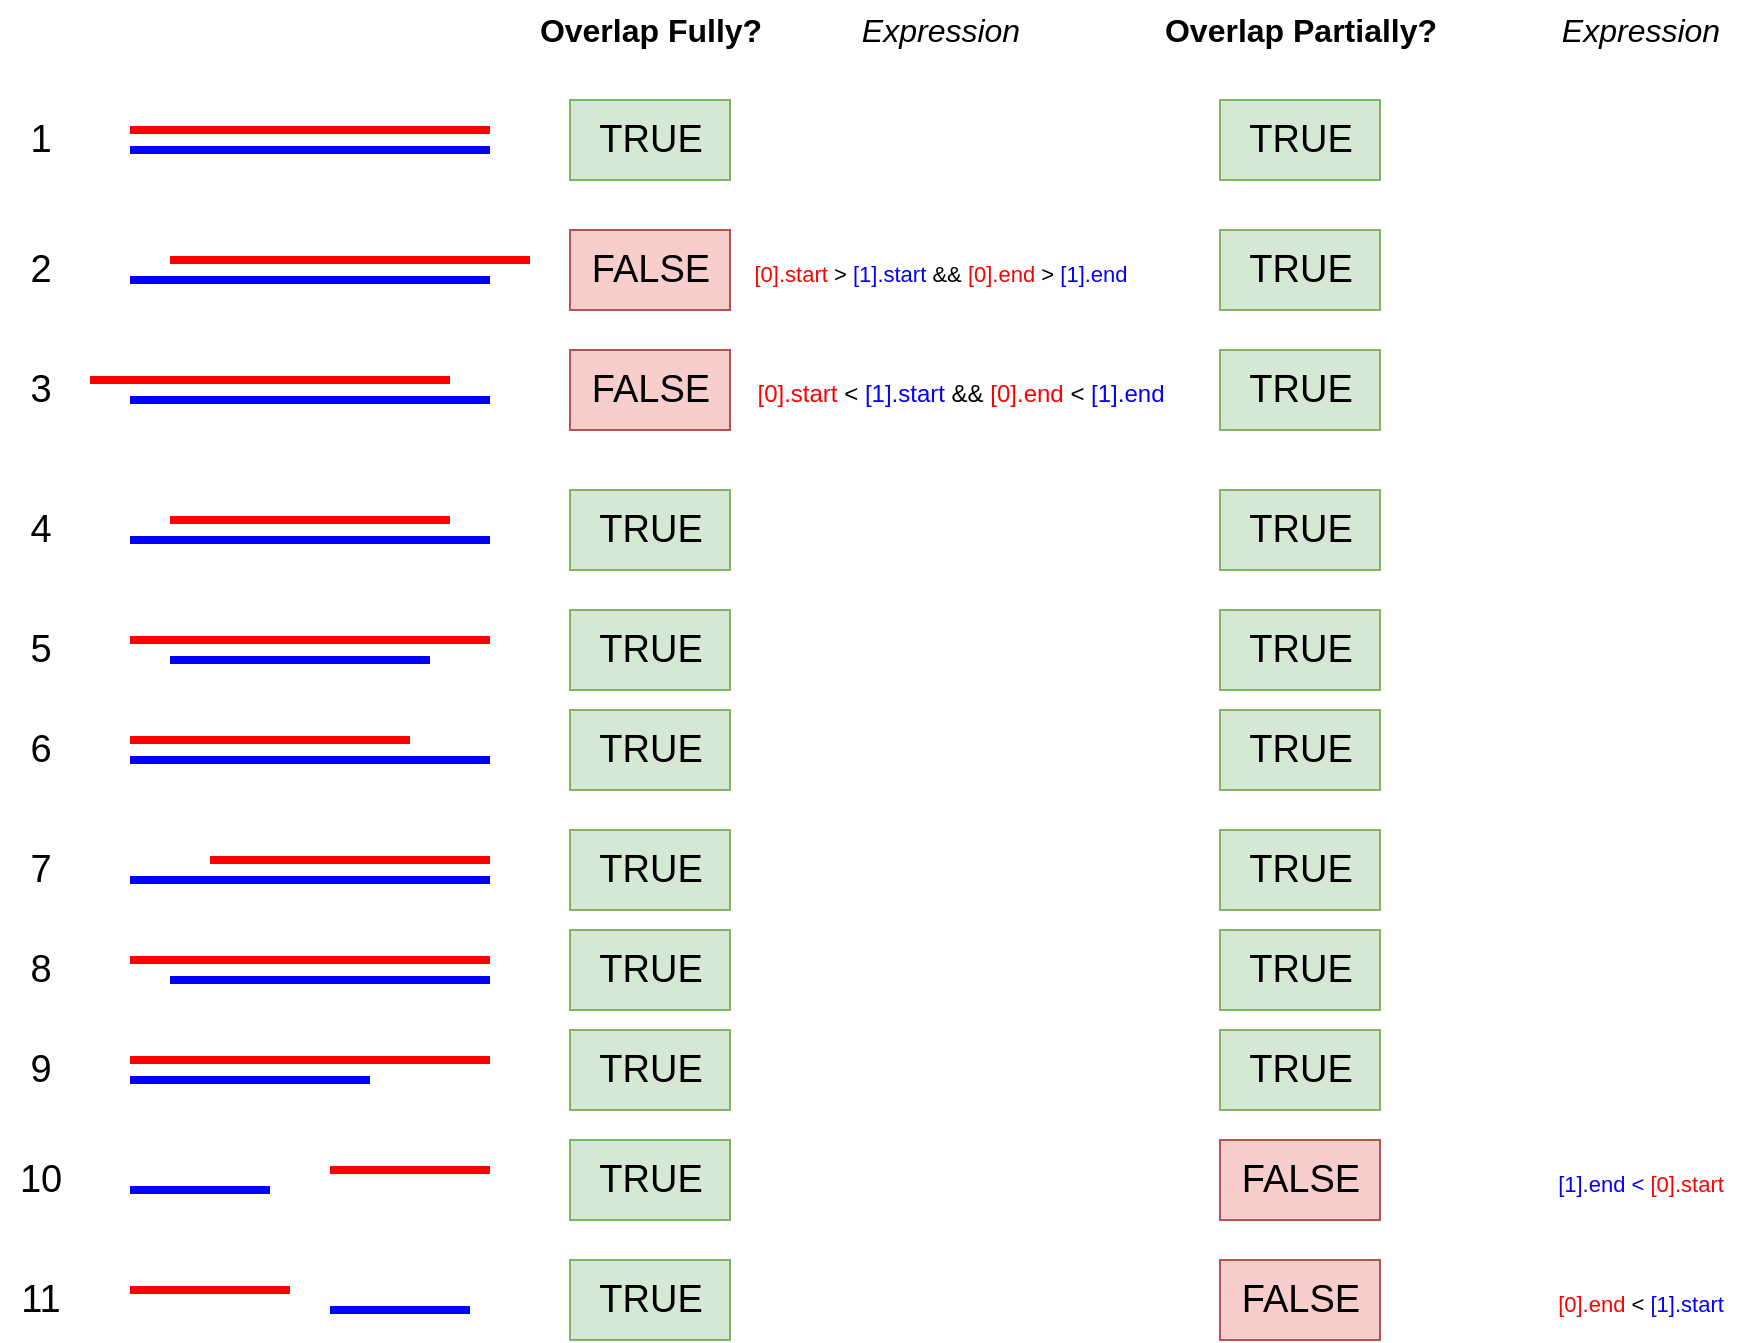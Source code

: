 <mxfile version="20.5.1" type="device"><diagram id="EP3ykAIf1twnR9adJXTE" name="Page-1"><mxGraphModel dx="1248" dy="732" grid="1" gridSize="10" guides="1" tooltips="1" connect="1" arrows="1" fold="1" page="0" pageScale="1" pageWidth="850" pageHeight="1100" math="0" shadow="0"><root><mxCell id="0"/><mxCell id="1" parent="0"/><mxCell id="q00KCQ-zQJud1KI16jpm-1" value="" style="endArrow=none;html=1;rounded=0;strokeWidth=4;strokeColor=#FF0000;" edge="1" parent="1"><mxGeometry width="50" height="50" relative="1" as="geometry"><mxPoint x="150" y="135" as="sourcePoint"/><mxPoint x="330" y="135" as="targetPoint"/></mxGeometry></mxCell><mxCell id="q00KCQ-zQJud1KI16jpm-2" value="" style="endArrow=none;html=1;rounded=0;strokeWidth=4;strokeColor=#0000FF;" edge="1" parent="1"><mxGeometry width="50" height="50" relative="1" as="geometry"><mxPoint x="150" y="145" as="sourcePoint"/><mxPoint x="330" y="145" as="targetPoint"/></mxGeometry></mxCell><mxCell id="q00KCQ-zQJud1KI16jpm-3" value="1" style="text;html=1;align=center;verticalAlign=middle;resizable=0;points=[];autosize=1;strokeColor=none;fillColor=none;fontSize=19;" vertex="1" parent="1"><mxGeometry x="90" y="120" width="30" height="40" as="geometry"/></mxCell><mxCell id="q00KCQ-zQJud1KI16jpm-4" value="" style="endArrow=none;html=1;rounded=0;strokeWidth=4;strokeColor=#FF0000;" edge="1" parent="1"><mxGeometry width="50" height="50" relative="1" as="geometry"><mxPoint x="170" y="200" as="sourcePoint"/><mxPoint x="350" y="200" as="targetPoint"/></mxGeometry></mxCell><mxCell id="q00KCQ-zQJud1KI16jpm-5" value="" style="endArrow=none;html=1;rounded=0;strokeWidth=4;strokeColor=#0000FF;" edge="1" parent="1"><mxGeometry width="50" height="50" relative="1" as="geometry"><mxPoint x="150" y="210" as="sourcePoint"/><mxPoint x="330" y="210" as="targetPoint"/></mxGeometry></mxCell><mxCell id="q00KCQ-zQJud1KI16jpm-6" value="2" style="text;html=1;align=center;verticalAlign=middle;resizable=0;points=[];autosize=1;strokeColor=none;fillColor=none;fontSize=19;" vertex="1" parent="1"><mxGeometry x="90" y="185" width="30" height="40" as="geometry"/></mxCell><mxCell id="q00KCQ-zQJud1KI16jpm-11" value="" style="endArrow=none;html=1;rounded=0;strokeWidth=4;strokeColor=#FF0000;" edge="1" parent="1"><mxGeometry width="50" height="50" relative="1" as="geometry"><mxPoint x="130" y="260" as="sourcePoint"/><mxPoint x="310" y="260" as="targetPoint"/></mxGeometry></mxCell><mxCell id="q00KCQ-zQJud1KI16jpm-12" value="" style="endArrow=none;html=1;rounded=0;strokeWidth=4;strokeColor=#0000FF;" edge="1" parent="1"><mxGeometry width="50" height="50" relative="1" as="geometry"><mxPoint x="150" y="270" as="sourcePoint"/><mxPoint x="330" y="270" as="targetPoint"/></mxGeometry></mxCell><mxCell id="q00KCQ-zQJud1KI16jpm-13" value="3" style="text;html=1;align=center;verticalAlign=middle;resizable=0;points=[];autosize=1;strokeColor=none;fillColor=none;fontSize=19;" vertex="1" parent="1"><mxGeometry x="90" y="245" width="30" height="40" as="geometry"/></mxCell><mxCell id="q00KCQ-zQJud1KI16jpm-20" value="" style="endArrow=none;html=1;rounded=0;strokeWidth=4;strokeColor=#FF0000;" edge="1" parent="1"><mxGeometry width="50" height="50" relative="1" as="geometry"><mxPoint x="170" y="330" as="sourcePoint"/><mxPoint x="310" y="330" as="targetPoint"/></mxGeometry></mxCell><mxCell id="q00KCQ-zQJud1KI16jpm-21" value="" style="endArrow=none;html=1;rounded=0;strokeWidth=4;strokeColor=#0000FF;" edge="1" parent="1"><mxGeometry width="50" height="50" relative="1" as="geometry"><mxPoint x="150" y="340" as="sourcePoint"/><mxPoint x="330" y="340" as="targetPoint"/></mxGeometry></mxCell><mxCell id="q00KCQ-zQJud1KI16jpm-22" value="4" style="text;html=1;align=center;verticalAlign=middle;resizable=0;points=[];autosize=1;strokeColor=none;fillColor=none;fontSize=19;" vertex="1" parent="1"><mxGeometry x="90" y="315" width="30" height="40" as="geometry"/></mxCell><mxCell id="q00KCQ-zQJud1KI16jpm-26" value="" style="endArrow=none;html=1;rounded=0;strokeWidth=4;strokeColor=#FF0000;" edge="1" parent="1"><mxGeometry width="50" height="50" relative="1" as="geometry"><mxPoint x="150" y="390" as="sourcePoint"/><mxPoint x="330" y="390" as="targetPoint"/></mxGeometry></mxCell><mxCell id="q00KCQ-zQJud1KI16jpm-27" value="" style="endArrow=none;html=1;rounded=0;strokeWidth=4;strokeColor=#0000FF;" edge="1" parent="1"><mxGeometry width="50" height="50" relative="1" as="geometry"><mxPoint x="170" y="400" as="sourcePoint"/><mxPoint x="300" y="400" as="targetPoint"/></mxGeometry></mxCell><mxCell id="q00KCQ-zQJud1KI16jpm-28" value="5" style="text;html=1;align=center;verticalAlign=middle;resizable=0;points=[];autosize=1;strokeColor=none;fillColor=none;fontSize=19;" vertex="1" parent="1"><mxGeometry x="90" y="375" width="30" height="40" as="geometry"/></mxCell><mxCell id="q00KCQ-zQJud1KI16jpm-29" value="" style="endArrow=none;html=1;rounded=0;strokeWidth=4;strokeColor=#FF0000;" edge="1" parent="1"><mxGeometry width="50" height="50" relative="1" as="geometry"><mxPoint x="150" y="440" as="sourcePoint"/><mxPoint x="290" y="440" as="targetPoint"/></mxGeometry></mxCell><mxCell id="q00KCQ-zQJud1KI16jpm-30" value="" style="endArrow=none;html=1;rounded=0;strokeWidth=4;strokeColor=#0000FF;" edge="1" parent="1"><mxGeometry width="50" height="50" relative="1" as="geometry"><mxPoint x="150" y="450" as="sourcePoint"/><mxPoint x="330" y="450" as="targetPoint"/></mxGeometry></mxCell><mxCell id="q00KCQ-zQJud1KI16jpm-31" value="6" style="text;html=1;align=center;verticalAlign=middle;resizable=0;points=[];autosize=1;strokeColor=none;fillColor=none;fontSize=19;" vertex="1" parent="1"><mxGeometry x="90" y="425" width="30" height="40" as="geometry"/></mxCell><mxCell id="q00KCQ-zQJud1KI16jpm-35" value="" style="endArrow=none;html=1;rounded=0;strokeWidth=4;strokeColor=#FF0000;" edge="1" parent="1"><mxGeometry width="50" height="50" relative="1" as="geometry"><mxPoint x="190" y="500" as="sourcePoint"/><mxPoint x="330" y="500" as="targetPoint"/></mxGeometry></mxCell><mxCell id="q00KCQ-zQJud1KI16jpm-36" value="" style="endArrow=none;html=1;rounded=0;strokeWidth=4;strokeColor=#0000FF;" edge="1" parent="1"><mxGeometry width="50" height="50" relative="1" as="geometry"><mxPoint x="150" y="510" as="sourcePoint"/><mxPoint x="330" y="510" as="targetPoint"/></mxGeometry></mxCell><mxCell id="q00KCQ-zQJud1KI16jpm-37" value="7" style="text;html=1;align=center;verticalAlign=middle;resizable=0;points=[];autosize=1;strokeColor=none;fillColor=none;fontSize=19;" vertex="1" parent="1"><mxGeometry x="90" y="485" width="30" height="40" as="geometry"/></mxCell><mxCell id="q00KCQ-zQJud1KI16jpm-38" value="" style="endArrow=none;html=1;rounded=0;strokeWidth=4;strokeColor=#FF0000;" edge="1" parent="1"><mxGeometry width="50" height="50" relative="1" as="geometry"><mxPoint x="150" y="550" as="sourcePoint"/><mxPoint x="330" y="550" as="targetPoint"/></mxGeometry></mxCell><mxCell id="q00KCQ-zQJud1KI16jpm-39" value="" style="endArrow=none;html=1;rounded=0;strokeWidth=4;strokeColor=#0000FF;" edge="1" parent="1"><mxGeometry width="50" height="50" relative="1" as="geometry"><mxPoint x="170" y="560" as="sourcePoint"/><mxPoint x="330" y="560" as="targetPoint"/></mxGeometry></mxCell><mxCell id="q00KCQ-zQJud1KI16jpm-40" value="8" style="text;html=1;align=center;verticalAlign=middle;resizable=0;points=[];autosize=1;strokeColor=none;fillColor=none;fontSize=19;" vertex="1" parent="1"><mxGeometry x="90" y="535" width="30" height="40" as="geometry"/></mxCell><mxCell id="q00KCQ-zQJud1KI16jpm-41" value="" style="endArrow=none;html=1;rounded=0;strokeWidth=4;strokeColor=#FF0000;" edge="1" parent="1"><mxGeometry width="50" height="50" relative="1" as="geometry"><mxPoint x="150" y="600" as="sourcePoint"/><mxPoint x="330" y="600" as="targetPoint"/></mxGeometry></mxCell><mxCell id="q00KCQ-zQJud1KI16jpm-42" value="" style="endArrow=none;html=1;rounded=0;strokeWidth=4;strokeColor=#0000FF;" edge="1" parent="1"><mxGeometry width="50" height="50" relative="1" as="geometry"><mxPoint x="150" y="610" as="sourcePoint"/><mxPoint x="270" y="610" as="targetPoint"/></mxGeometry></mxCell><mxCell id="q00KCQ-zQJud1KI16jpm-43" value="9" style="text;html=1;align=center;verticalAlign=middle;resizable=0;points=[];autosize=1;strokeColor=none;fillColor=none;fontSize=19;" vertex="1" parent="1"><mxGeometry x="90" y="585" width="30" height="40" as="geometry"/></mxCell><mxCell id="q00KCQ-zQJud1KI16jpm-44" value="TRUE" style="text;html=1;align=center;verticalAlign=middle;resizable=0;points=[];autosize=1;strokeColor=#82b366;fillColor=#d5e8d4;fontSize=19;" vertex="1" parent="1"><mxGeometry x="370" y="120" width="80" height="40" as="geometry"/></mxCell><mxCell id="q00KCQ-zQJud1KI16jpm-48" value="FALSE" style="text;html=1;align=center;verticalAlign=middle;resizable=0;points=[];autosize=1;strokeColor=#b85450;fillColor=#f8cecc;fontSize=19;" vertex="1" parent="1"><mxGeometry x="370" y="185" width="80" height="40" as="geometry"/></mxCell><mxCell id="q00KCQ-zQJud1KI16jpm-49" value="FALSE" style="text;html=1;align=center;verticalAlign=middle;resizable=0;points=[];autosize=1;strokeColor=#b85450;fillColor=#f8cecc;fontSize=19;" vertex="1" parent="1"><mxGeometry x="370" y="245" width="80" height="40" as="geometry"/></mxCell><mxCell id="q00KCQ-zQJud1KI16jpm-51" value="TRUE" style="text;html=1;align=center;verticalAlign=middle;resizable=0;points=[];autosize=1;strokeColor=#82b366;fillColor=#d5e8d4;fontSize=19;" vertex="1" parent="1"><mxGeometry x="370" y="315" width="80" height="40" as="geometry"/></mxCell><mxCell id="q00KCQ-zQJud1KI16jpm-52" value="TRUE" style="text;html=1;align=center;verticalAlign=middle;resizable=0;points=[];autosize=1;strokeColor=#82b366;fillColor=#d5e8d4;fontSize=19;" vertex="1" parent="1"><mxGeometry x="370" y="375" width="80" height="40" as="geometry"/></mxCell><mxCell id="q00KCQ-zQJud1KI16jpm-53" value="TRUE" style="text;html=1;align=center;verticalAlign=middle;resizable=0;points=[];autosize=1;strokeColor=#82b366;fillColor=#d5e8d4;fontSize=19;" vertex="1" parent="1"><mxGeometry x="370" y="425" width="80" height="40" as="geometry"/></mxCell><mxCell id="q00KCQ-zQJud1KI16jpm-54" value="TRUE" style="text;html=1;align=center;verticalAlign=middle;resizable=0;points=[];autosize=1;strokeColor=#82b366;fillColor=#d5e8d4;fontSize=19;" vertex="1" parent="1"><mxGeometry x="370" y="485" width="80" height="40" as="geometry"/></mxCell><mxCell id="q00KCQ-zQJud1KI16jpm-55" value="TRUE" style="text;html=1;align=center;verticalAlign=middle;resizable=0;points=[];autosize=1;strokeColor=#82b366;fillColor=#d5e8d4;fontSize=19;" vertex="1" parent="1"><mxGeometry x="370" y="535" width="80" height="40" as="geometry"/></mxCell><mxCell id="q00KCQ-zQJud1KI16jpm-56" value="TRUE" style="text;html=1;align=center;verticalAlign=middle;resizable=0;points=[];autosize=1;strokeColor=#82b366;fillColor=#d5e8d4;fontSize=19;" vertex="1" parent="1"><mxGeometry x="370" y="585" width="80" height="40" as="geometry"/></mxCell><mxCell id="q00KCQ-zQJud1KI16jpm-57" value="&lt;font style=&quot;font-size: 11px;&quot;&gt;&lt;font style=&quot;font-size: 11px;&quot; color=&quot;#FF0000&quot;&gt;[0].start &lt;/font&gt;&lt;font style=&quot;font-size: 11px;&quot;&gt;&amp;gt; &lt;font style=&quot;font-size: 11px;&quot; color=&quot;#0000FF&quot;&gt;[1].start&lt;/font&gt; &amp;amp;&amp;amp; &lt;font style=&quot;font-size: 11px;&quot; color=&quot;#FF0000&quot;&gt;[0].end&lt;/font&gt; &amp;gt; &lt;font style=&quot;font-size: 11px;&quot; color=&quot;#0000FF&quot;&gt;[1].end&lt;/font&gt;&lt;/font&gt;&lt;br&gt;&lt;/font&gt;" style="text;html=1;align=center;verticalAlign=middle;resizable=0;points=[];autosize=1;strokeColor=none;fillColor=none;fontSize=19;" vertex="1" parent="1"><mxGeometry x="450" y="185" width="210" height="40" as="geometry"/></mxCell><mxCell id="q00KCQ-zQJud1KI16jpm-58" value="&lt;font style=&quot;font-size: 12px;&quot;&gt;&lt;font style=&quot;font-size: 12px;&quot; color=&quot;#FF0000&quot;&gt;[0].start &lt;/font&gt;&amp;lt; &lt;font style=&quot;font-size: 12px;&quot; color=&quot;#0000FF&quot;&gt;[1].start&lt;/font&gt; &amp;amp;&amp;amp; &lt;font style=&quot;font-size: 12px;&quot; color=&quot;#FF0000&quot;&gt;[0].end&lt;/font&gt; &amp;lt; &lt;font style=&quot;font-size: 12px;&quot; color=&quot;#0000FF&quot;&gt;[1].end&lt;/font&gt;&lt;br&gt;&lt;/font&gt;" style="text;html=1;align=center;verticalAlign=middle;resizable=0;points=[];autosize=1;strokeColor=none;fillColor=none;fontSize=19;" vertex="1" parent="1"><mxGeometry x="450" y="245" width="230" height="40" as="geometry"/></mxCell><mxCell id="q00KCQ-zQJud1KI16jpm-59" value="Overlap Fully?" style="text;html=1;align=center;verticalAlign=middle;resizable=0;points=[];autosize=1;strokeColor=none;fillColor=none;fontSize=16;fontColor=#000000;fontStyle=1" vertex="1" parent="1"><mxGeometry x="345" y="70" width="130" height="30" as="geometry"/></mxCell><mxCell id="q00KCQ-zQJud1KI16jpm-60" value="Overlap Partially?" style="text;html=1;align=center;verticalAlign=middle;resizable=0;points=[];autosize=1;strokeColor=none;fillColor=none;fontSize=16;fontColor=#000000;fontStyle=1" vertex="1" parent="1"><mxGeometry x="655" y="70" width="160" height="30" as="geometry"/></mxCell><mxCell id="q00KCQ-zQJud1KI16jpm-61" value="TRUE" style="text;html=1;align=center;verticalAlign=middle;resizable=0;points=[];autosize=1;strokeColor=#82b366;fillColor=#d5e8d4;fontSize=19;" vertex="1" parent="1"><mxGeometry x="695" y="120" width="80" height="40" as="geometry"/></mxCell><mxCell id="q00KCQ-zQJud1KI16jpm-64" value="TRUE" style="text;html=1;align=center;verticalAlign=middle;resizable=0;points=[];autosize=1;strokeColor=#82b366;fillColor=#d5e8d4;fontSize=19;" vertex="1" parent="1"><mxGeometry x="695" y="315" width="80" height="40" as="geometry"/></mxCell><mxCell id="q00KCQ-zQJud1KI16jpm-65" value="TRUE" style="text;html=1;align=center;verticalAlign=middle;resizable=0;points=[];autosize=1;strokeColor=#82b366;fillColor=#d5e8d4;fontSize=19;" vertex="1" parent="1"><mxGeometry x="695" y="375" width="80" height="40" as="geometry"/></mxCell><mxCell id="q00KCQ-zQJud1KI16jpm-66" value="TRUE" style="text;html=1;align=center;verticalAlign=middle;resizable=0;points=[];autosize=1;strokeColor=#82b366;fillColor=#d5e8d4;fontSize=19;" vertex="1" parent="1"><mxGeometry x="695" y="425" width="80" height="40" as="geometry"/></mxCell><mxCell id="q00KCQ-zQJud1KI16jpm-67" value="TRUE" style="text;html=1;align=center;verticalAlign=middle;resizable=0;points=[];autosize=1;strokeColor=#82b366;fillColor=#d5e8d4;fontSize=19;" vertex="1" parent="1"><mxGeometry x="695" y="485" width="80" height="40" as="geometry"/></mxCell><mxCell id="q00KCQ-zQJud1KI16jpm-68" value="TRUE" style="text;html=1;align=center;verticalAlign=middle;resizable=0;points=[];autosize=1;strokeColor=#82b366;fillColor=#d5e8d4;fontSize=19;" vertex="1" parent="1"><mxGeometry x="695" y="535" width="80" height="40" as="geometry"/></mxCell><mxCell id="q00KCQ-zQJud1KI16jpm-69" value="TRUE" style="text;html=1;align=center;verticalAlign=middle;resizable=0;points=[];autosize=1;strokeColor=#82b366;fillColor=#d5e8d4;fontSize=19;" vertex="1" parent="1"><mxGeometry x="695" y="585" width="80" height="40" as="geometry"/></mxCell><mxCell id="q00KCQ-zQJud1KI16jpm-70" value="" style="endArrow=none;html=1;rounded=0;strokeWidth=4;strokeColor=#FF0000;" edge="1" parent="1"><mxGeometry width="50" height="50" relative="1" as="geometry"><mxPoint x="250" y="655" as="sourcePoint"/><mxPoint x="330" y="655" as="targetPoint"/></mxGeometry></mxCell><mxCell id="q00KCQ-zQJud1KI16jpm-71" value="" style="endArrow=none;html=1;rounded=0;strokeWidth=4;strokeColor=#0000FF;" edge="1" parent="1"><mxGeometry width="50" height="50" relative="1" as="geometry"><mxPoint x="150" y="665" as="sourcePoint"/><mxPoint x="220" y="665" as="targetPoint"/></mxGeometry></mxCell><mxCell id="q00KCQ-zQJud1KI16jpm-72" value="10" style="text;html=1;align=center;verticalAlign=middle;resizable=0;points=[];autosize=1;strokeColor=none;fillColor=none;fontSize=19;" vertex="1" parent="1"><mxGeometry x="85" y="640" width="40" height="40" as="geometry"/></mxCell><mxCell id="q00KCQ-zQJud1KI16jpm-73" value="TRUE" style="text;html=1;align=center;verticalAlign=middle;resizable=0;points=[];autosize=1;strokeColor=#82b366;fillColor=#d5e8d4;fontSize=19;" vertex="1" parent="1"><mxGeometry x="370" y="640" width="80" height="40" as="geometry"/></mxCell><mxCell id="q00KCQ-zQJud1KI16jpm-75" value="" style="endArrow=none;html=1;rounded=0;strokeWidth=4;strokeColor=#FF0000;" edge="1" parent="1"><mxGeometry width="50" height="50" relative="1" as="geometry"><mxPoint x="150" y="715" as="sourcePoint"/><mxPoint x="230" y="715" as="targetPoint"/></mxGeometry></mxCell><mxCell id="q00KCQ-zQJud1KI16jpm-76" value="" style="endArrow=none;html=1;rounded=0;strokeWidth=4;strokeColor=#0000FF;" edge="1" parent="1"><mxGeometry width="50" height="50" relative="1" as="geometry"><mxPoint x="250" y="725" as="sourcePoint"/><mxPoint x="320" y="725" as="targetPoint"/></mxGeometry></mxCell><mxCell id="q00KCQ-zQJud1KI16jpm-77" value="11" style="text;html=1;align=center;verticalAlign=middle;resizable=0;points=[];autosize=1;strokeColor=none;fillColor=none;fontSize=19;" vertex="1" parent="1"><mxGeometry x="85" y="700" width="40" height="40" as="geometry"/></mxCell><mxCell id="q00KCQ-zQJud1KI16jpm-78" value="TRUE" style="text;html=1;align=center;verticalAlign=middle;resizable=0;points=[];autosize=1;strokeColor=#82b366;fillColor=#d5e8d4;fontSize=19;" vertex="1" parent="1"><mxGeometry x="370" y="700" width="80" height="40" as="geometry"/></mxCell><mxCell id="q00KCQ-zQJud1KI16jpm-80" value="Expression" style="text;html=1;align=center;verticalAlign=middle;resizable=0;points=[];autosize=1;strokeColor=none;fillColor=none;fontSize=16;fontColor=#000000;fontStyle=2" vertex="1" parent="1"><mxGeometry x="505" y="70" width="100" height="30" as="geometry"/></mxCell><mxCell id="q00KCQ-zQJud1KI16jpm-81" value="Expression" style="text;html=1;align=center;verticalAlign=middle;resizable=0;points=[];autosize=1;strokeColor=none;fillColor=none;fontSize=16;fontColor=#000000;fontStyle=2" vertex="1" parent="1"><mxGeometry x="855" y="70" width="100" height="30" as="geometry"/></mxCell><mxCell id="q00KCQ-zQJud1KI16jpm-82" value="&lt;font style=&quot;font-size: 11px;&quot;&gt;&lt;font style=&quot;font-size: 11px;&quot;&gt;&lt;font style=&quot;font-size: 11px;&quot; color=&quot;#0000FF&quot;&gt;[1].end &amp;lt; &lt;/font&gt;&lt;/font&gt;&lt;/font&gt;&lt;font style=&quot;font-size: 11px;&quot;&gt;&lt;font style=&quot;font-size: 11px;&quot; color=&quot;#FF0000&quot;&gt;[0].start&lt;/font&gt;&lt;/font&gt;&lt;font style=&quot;font-size: 11px;&quot;&gt;&lt;br&gt;&lt;/font&gt;" style="text;html=1;align=center;verticalAlign=middle;resizable=0;points=[];autosize=1;strokeColor=none;fillColor=none;fontSize=19;" vertex="1" parent="1"><mxGeometry x="850" y="640" width="110" height="40" as="geometry"/></mxCell><mxCell id="q00KCQ-zQJud1KI16jpm-83" value="TRUE" style="text;html=1;align=center;verticalAlign=middle;resizable=0;points=[];autosize=1;strokeColor=#82b366;fillColor=#d5e8d4;fontSize=19;" vertex="1" parent="1"><mxGeometry x="695" y="185" width="80" height="40" as="geometry"/></mxCell><mxCell id="q00KCQ-zQJud1KI16jpm-84" value="TRUE" style="text;html=1;align=center;verticalAlign=middle;resizable=0;points=[];autosize=1;strokeColor=#82b366;fillColor=#d5e8d4;fontSize=19;" vertex="1" parent="1"><mxGeometry x="695" y="245" width="80" height="40" as="geometry"/></mxCell><mxCell id="q00KCQ-zQJud1KI16jpm-85" value="FALSE" style="text;html=1;align=center;verticalAlign=middle;resizable=0;points=[];autosize=1;strokeColor=#b85450;fillColor=#f8cecc;fontSize=19;" vertex="1" parent="1"><mxGeometry x="695" y="640" width="80" height="40" as="geometry"/></mxCell><mxCell id="q00KCQ-zQJud1KI16jpm-86" value="FALSE" style="text;html=1;align=center;verticalAlign=middle;resizable=0;points=[];autosize=1;strokeColor=#b85450;fillColor=#f8cecc;fontSize=19;" vertex="1" parent="1"><mxGeometry x="695" y="700" width="80" height="40" as="geometry"/></mxCell><mxCell id="q00KCQ-zQJud1KI16jpm-87" value="&lt;font style=&quot;font-size: 11px;&quot;&gt;&lt;font style=&quot;font-size: 11px;&quot; color=&quot;#FF0000&quot;&gt;[0].end &lt;/font&gt;&lt;font style=&quot;font-size: 11px;&quot;&gt;&amp;lt; &lt;font style=&quot;font-size: 11px;&quot; color=&quot;#0000FF&quot;&gt;[1].start&lt;/font&gt;&lt;/font&gt;&lt;br&gt;&lt;/font&gt;" style="text;html=1;align=center;verticalAlign=middle;resizable=0;points=[];autosize=1;strokeColor=none;fillColor=none;fontSize=19;" vertex="1" parent="1"><mxGeometry x="850" y="700" width="110" height="40" as="geometry"/></mxCell></root></mxGraphModel></diagram></mxfile>